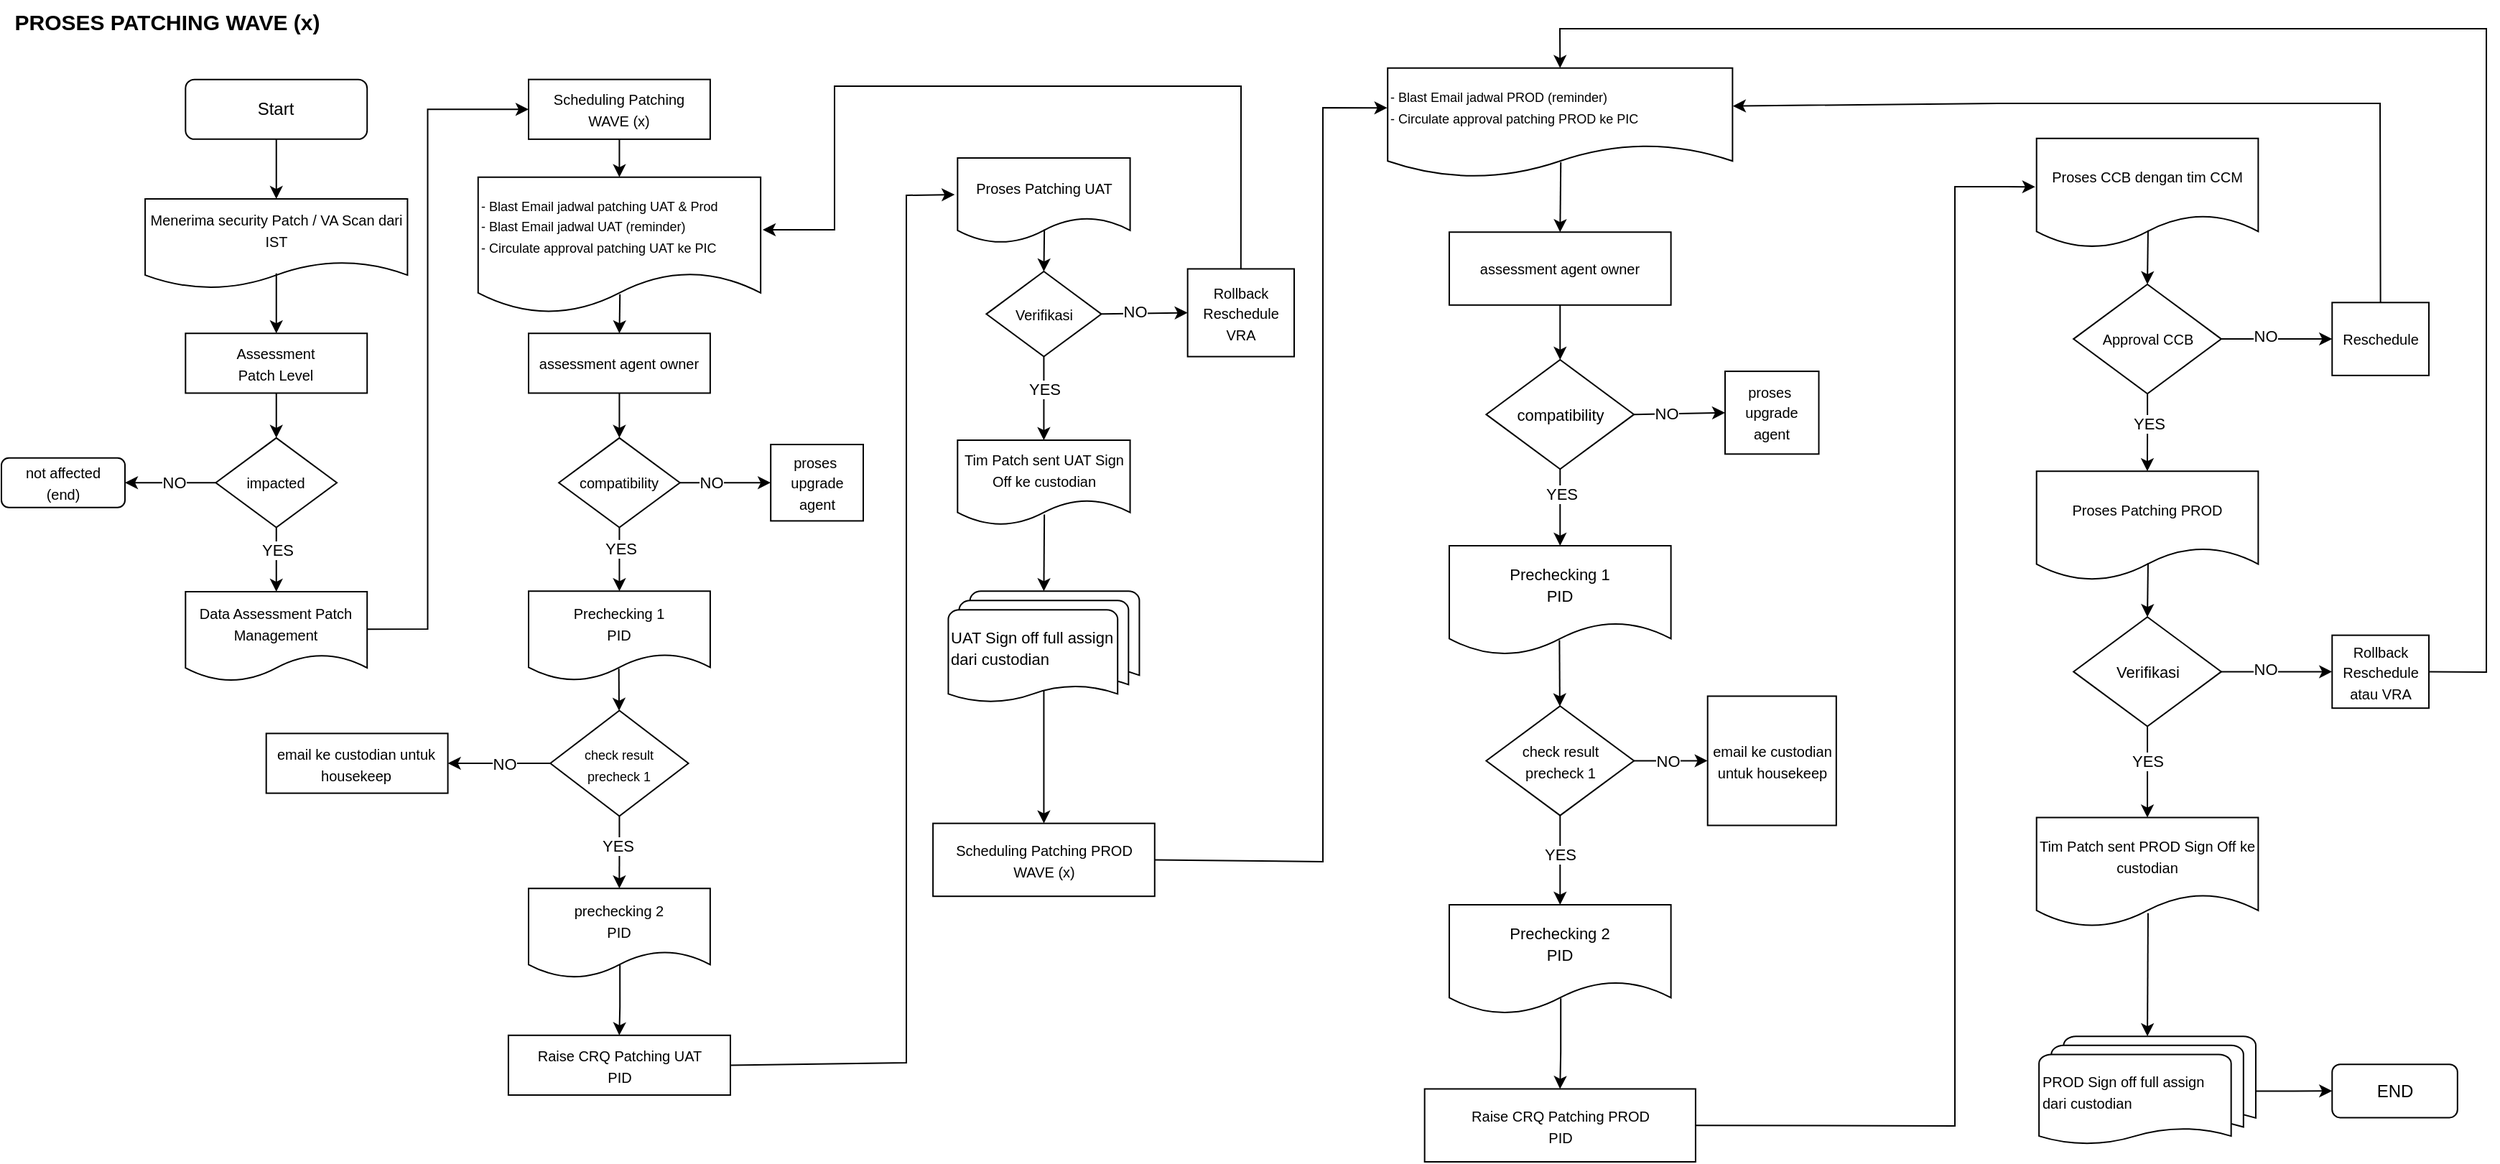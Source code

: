 <mxfile version="26.0.2">
  <diagram name="Page-1" id="z32n40Bh7zNvW0WQxbJr">
    <mxGraphModel grid="1" page="1" gridSize="10" guides="1" tooltips="1" connect="1" arrows="1" fold="1" pageScale="1" pageWidth="1800" pageHeight="950" math="0" shadow="0">
      <root>
        <mxCell id="0" />
        <mxCell id="1" parent="0" />
        <mxCell id="ACI5QrZLQ97RPdGaOp1O-54" value="PROSES PATCHING WAVE (x)" style="text;html=1;align=center;verticalAlign=middle;resizable=0;points=[];autosize=1;strokeColor=none;fillColor=none;fontStyle=1;fontSize=15;" vertex="1" parent="1">
          <mxGeometry x="30" y="40" width="230" height="30" as="geometry" />
        </mxCell>
        <mxCell id="udtV1CsJPvHy8_Dd39ew-2" value="&lt;div&gt;&lt;span style=&quot;background-color: transparent; color: light-dark(rgb(0, 0, 0), rgb(255, 255, 255));&quot;&gt;&lt;font style=&quot;font-size: 9px;&quot;&gt;- Blast Email jadwal PROD (reminder)&lt;/font&gt;&lt;/span&gt;&lt;/div&gt;&lt;div&gt;&lt;font style=&quot;font-size: 9px;&quot;&gt;- Circulate approval patching PROD ke PIC&lt;/font&gt;&lt;/div&gt;" style="shape=document;whiteSpace=wrap;html=1;boundedLbl=1;align=left;" vertex="1" parent="1">
          <mxGeometry x="995.102" y="87.388" width="240.081" height="76.161" as="geometry" />
        </mxCell>
        <mxCell id="udtV1CsJPvHy8_Dd39ew-3" value="&lt;font style=&quot;font-size: 10px;&quot;&gt;assessment agent owner&lt;/font&gt;" style="rounded=0;whiteSpace=wrap;html=1;" vertex="1" parent="1">
          <mxGeometry x="1037.974" y="201.63" width="154.337" height="50.774" as="geometry" />
        </mxCell>
        <mxCell id="udtV1CsJPvHy8_Dd39ew-4" value="&lt;font style=&quot;font-size: 11px;&quot;&gt;compatibility&lt;/font&gt;" style="rhombus;whiteSpace=wrap;html=1;" vertex="1" parent="1">
          <mxGeometry x="1063.697" y="290.484" width="102.892" height="76.161" as="geometry" />
        </mxCell>
        <mxCell id="udtV1CsJPvHy8_Dd39ew-5" value="&lt;font style=&quot;font-size: 10px;&quot;&gt;proses&amp;nbsp;&lt;/font&gt;&lt;div&gt;&lt;font style=&quot;font-size: 10px;&quot;&gt;upgrade&lt;/font&gt;&lt;/div&gt;&lt;div&gt;&lt;font style=&quot;font-size: 10px;&quot;&gt;agent&lt;/font&gt;&lt;/div&gt;" style="rounded=0;whiteSpace=wrap;html=1;" vertex="1" parent="1">
          <mxGeometry x="1230" y="298.55" width="65.26" height="57.61" as="geometry" />
        </mxCell>
        <mxCell id="udtV1CsJPvHy8_Dd39ew-6" value="&lt;font style=&quot;font-size: 11px;&quot;&gt;Prechecking 1&lt;/font&gt;&lt;div&gt;&lt;font style=&quot;font-size: 11px;&quot;&gt;PID&lt;/font&gt;&lt;/div&gt;" style="shape=document;whiteSpace=wrap;html=1;boundedLbl=1;" vertex="1" parent="1">
          <mxGeometry x="1037.974" y="419.996" width="154.337" height="76.161" as="geometry" />
        </mxCell>
        <mxCell id="udtV1CsJPvHy8_Dd39ew-7" value="&lt;font style=&quot;font-size: 10px;&quot;&gt;check result&lt;/font&gt;&lt;div&gt;&lt;font style=&quot;font-size: 10px;&quot;&gt;precheck 1&lt;/font&gt;&lt;/div&gt;" style="rhombus;whiteSpace=wrap;html=1;" vertex="1" parent="1">
          <mxGeometry x="1063.697" y="531.662" width="102.892" height="76.161" as="geometry" />
        </mxCell>
        <mxCell id="udtV1CsJPvHy8_Dd39ew-8" value="&lt;font style=&quot;font-size: 10px;&quot;&gt;email ke custodian&lt;/font&gt;&lt;div&gt;&lt;font style=&quot;font-size: 10px;&quot;&gt;untuk housekeep&lt;/font&gt;&lt;/div&gt;" style="rounded=0;whiteSpace=wrap;html=1;" vertex="1" parent="1">
          <mxGeometry x="1217.85" y="524.74" width="89.56" height="90" as="geometry" />
        </mxCell>
        <mxCell id="udtV1CsJPvHy8_Dd39ew-9" value="" style="edgeStyle=orthogonalEdgeStyle;rounded=0;orthogonalLoop=1;jettySize=auto;html=1;exitX=0.503;exitY=0.855;exitDx=0;exitDy=0;exitPerimeter=0;" edge="1" parent="1" source="udtV1CsJPvHy8_Dd39ew-10" target="udtV1CsJPvHy8_Dd39ew-29">
          <mxGeometry relative="1" as="geometry" />
        </mxCell>
        <mxCell id="udtV1CsJPvHy8_Dd39ew-10" value="&lt;font style=&quot;font-size: 11px;&quot;&gt;Prechecking 2&lt;/font&gt;&lt;div&gt;&lt;font style=&quot;font-size: 11px;&quot;&gt;PID&lt;/font&gt;&lt;/div&gt;" style="shape=document;whiteSpace=wrap;html=1;boundedLbl=1;" vertex="1" parent="1">
          <mxGeometry x="1037.974" y="669.997" width="154.337" height="76.161" as="geometry" />
        </mxCell>
        <mxCell id="udtV1CsJPvHy8_Dd39ew-11" value="&lt;font style=&quot;font-size: 10px;&quot;&gt;Proses Patching PROD&lt;/font&gt;" style="shape=document;whiteSpace=wrap;html=1;boundedLbl=1;" vertex="1" parent="1">
          <mxGeometry x="1446.849" y="368.074" width="154.337" height="76.161" as="geometry" />
        </mxCell>
        <mxCell id="udtV1CsJPvHy8_Dd39ew-12" value="&lt;font style=&quot;font-size: 11px;&quot;&gt;Verifikasi&lt;/font&gt;" style="rhombus;whiteSpace=wrap;html=1;" vertex="1" parent="1">
          <mxGeometry x="1472.572" y="469.622" width="102.892" height="76.161" as="geometry" />
        </mxCell>
        <mxCell id="udtV1CsJPvHy8_Dd39ew-13" value="&lt;font style=&quot;font-size: 10px;&quot;&gt;Rollback&lt;/font&gt;&lt;div&gt;&lt;font style=&quot;font-size: 10px;&quot;&gt;Reschedule&lt;/font&gt;&lt;/div&gt;&lt;div&gt;&lt;font style=&quot;font-size: 10px;&quot;&gt;atau VRA&lt;/font&gt;&lt;/div&gt;" style="rounded=0;whiteSpace=wrap;html=1;" vertex="1" parent="1">
          <mxGeometry x="1652.63" y="482.32" width="67.37" height="50.77" as="geometry" />
        </mxCell>
        <mxCell id="udtV1CsJPvHy8_Dd39ew-14" value="&lt;font style=&quot;font-size: 10px;&quot;&gt;Tim Patch sent PROD Sign Off ke custodian&lt;/font&gt;" style="shape=document;whiteSpace=wrap;html=1;boundedLbl=1;" vertex="1" parent="1">
          <mxGeometry x="1446.849" y="609.251" width="154.337" height="76.161" as="geometry" />
        </mxCell>
        <mxCell id="udtV1CsJPvHy8_Dd39ew-15" value="" style="edgeStyle=orthogonalEdgeStyle;rounded=0;orthogonalLoop=1;jettySize=auto;html=1;" edge="1" parent="1" source="udtV1CsJPvHy8_Dd39ew-16" target="udtV1CsJPvHy8_Dd39ew-46">
          <mxGeometry relative="1" as="geometry" />
        </mxCell>
        <mxCell id="udtV1CsJPvHy8_Dd39ew-16" value="&lt;font style=&quot;font-size: 10px;&quot;&gt;PROD Sign off full assign&lt;/font&gt;&lt;div&gt;&lt;font style=&quot;font-size: 10px;&quot;&gt;dari custodian&lt;/font&gt;&lt;/div&gt;" style="strokeWidth=1;html=1;shape=mxgraph.flowchart.multi-document;whiteSpace=wrap;align=left;" vertex="1" parent="1">
          <mxGeometry x="1448.564" y="761.573" width="150.908" height="76.161" as="geometry" />
        </mxCell>
        <mxCell id="udtV1CsJPvHy8_Dd39ew-18" value="" style="endArrow=classic;html=1;rounded=0;exitX=0.502;exitY=0.86;exitDx=0;exitDy=0;exitPerimeter=0;entryX=0.5;entryY=0;entryDx=0;entryDy=0;" edge="1" parent="1" source="udtV1CsJPvHy8_Dd39ew-2" target="udtV1CsJPvHy8_Dd39ew-3">
          <mxGeometry width="50" height="50" relative="1" as="geometry">
            <mxPoint x="1020.825" y="252.404" as="sourcePoint" />
            <mxPoint x="1106.568" y="188.936" as="targetPoint" />
          </mxGeometry>
        </mxCell>
        <mxCell id="udtV1CsJPvHy8_Dd39ew-19" value="" style="endArrow=classic;html=1;rounded=0;exitX=0.5;exitY=1;exitDx=0;exitDy=0;entryX=0.5;entryY=0;entryDx=0;entryDy=0;" edge="1" parent="1" source="udtV1CsJPvHy8_Dd39ew-3" target="udtV1CsJPvHy8_Dd39ew-4">
          <mxGeometry width="50" height="50" relative="1" as="geometry">
            <mxPoint x="1020.825" y="404.726" as="sourcePoint" />
            <mxPoint x="1106.568" y="341.259" as="targetPoint" />
          </mxGeometry>
        </mxCell>
        <mxCell id="udtV1CsJPvHy8_Dd39ew-20" value="" style="endArrow=classic;html=1;rounded=0;exitX=1;exitY=0.5;exitDx=0;exitDy=0;entryX=0;entryY=0.5;entryDx=0;entryDy=0;" edge="1" parent="1" source="udtV1CsJPvHy8_Dd39ew-4" target="udtV1CsJPvHy8_Dd39ew-5">
          <mxGeometry width="50" height="50" relative="1" as="geometry">
            <mxPoint x="1020.825" y="404.726" as="sourcePoint" />
            <mxPoint x="1106.568" y="341.259" as="targetPoint" />
          </mxGeometry>
        </mxCell>
        <mxCell id="udtV1CsJPvHy8_Dd39ew-21" value="NO" style="edgeLabel;html=1;align=center;verticalAlign=middle;resizable=0;points=[];" connectable="0" vertex="1" parent="udtV1CsJPvHy8_Dd39ew-20">
          <mxGeometry x="-0.314" relative="1" as="geometry">
            <mxPoint as="offset" />
          </mxGeometry>
        </mxCell>
        <mxCell id="udtV1CsJPvHy8_Dd39ew-22" value="" style="endArrow=classic;html=1;rounded=0;exitX=0.5;exitY=1;exitDx=0;exitDy=0;entryX=0.5;entryY=0;entryDx=0;entryDy=0;" edge="1" parent="1" source="udtV1CsJPvHy8_Dd39ew-4" target="udtV1CsJPvHy8_Dd39ew-6">
          <mxGeometry width="50" height="50" relative="1" as="geometry">
            <mxPoint x="1020.825" y="404.726" as="sourcePoint" />
            <mxPoint x="1106.568" y="341.259" as="targetPoint" />
          </mxGeometry>
        </mxCell>
        <mxCell id="udtV1CsJPvHy8_Dd39ew-23" value="YES" style="edgeLabel;html=1;align=center;verticalAlign=middle;resizable=0;points=[];" connectable="0" vertex="1" parent="udtV1CsJPvHy8_Dd39ew-22">
          <mxGeometry x="-0.343" y="1" relative="1" as="geometry">
            <mxPoint as="offset" />
          </mxGeometry>
        </mxCell>
        <mxCell id="udtV1CsJPvHy8_Dd39ew-24" value="" style="endArrow=classic;html=1;rounded=0;exitX=0.497;exitY=0.864;exitDx=0;exitDy=0;exitPerimeter=0;" edge="1" parent="1" source="udtV1CsJPvHy8_Dd39ew-6" target="udtV1CsJPvHy8_Dd39ew-7">
          <mxGeometry width="50" height="50" relative="1" as="geometry">
            <mxPoint x="1020.825" y="480.887" as="sourcePoint" />
            <mxPoint x="1106.568" y="417.42" as="targetPoint" />
          </mxGeometry>
        </mxCell>
        <mxCell id="udtV1CsJPvHy8_Dd39ew-25" value="" style="endArrow=classic;html=1;rounded=0;exitX=1;exitY=0.5;exitDx=0;exitDy=0;entryX=0;entryY=0.5;entryDx=0;entryDy=0;" edge="1" parent="1" source="udtV1CsJPvHy8_Dd39ew-7" target="udtV1CsJPvHy8_Dd39ew-8">
          <mxGeometry width="50" height="50" relative="1" as="geometry">
            <mxPoint x="1020.825" y="480.887" as="sourcePoint" />
            <mxPoint x="1106.568" y="417.42" as="targetPoint" />
          </mxGeometry>
        </mxCell>
        <mxCell id="udtV1CsJPvHy8_Dd39ew-26" value="NO" style="edgeLabel;html=1;align=center;verticalAlign=middle;resizable=0;points=[];" connectable="0" vertex="1" parent="udtV1CsJPvHy8_Dd39ew-25">
          <mxGeometry x="-0.106" relative="1" as="geometry">
            <mxPoint as="offset" />
          </mxGeometry>
        </mxCell>
        <mxCell id="udtV1CsJPvHy8_Dd39ew-27" value="" style="endArrow=classic;html=1;rounded=0;exitX=0.5;exitY=1;exitDx=0;exitDy=0;entryX=0.5;entryY=0;entryDx=0;entryDy=0;" edge="1" parent="1" source="udtV1CsJPvHy8_Dd39ew-7" target="udtV1CsJPvHy8_Dd39ew-10">
          <mxGeometry width="50" height="50" relative="1" as="geometry">
            <mxPoint x="1020.825" y="696.678" as="sourcePoint" />
            <mxPoint x="1106.568" y="633.21" as="targetPoint" />
          </mxGeometry>
        </mxCell>
        <mxCell id="udtV1CsJPvHy8_Dd39ew-28" value="YES" style="edgeLabel;html=1;align=center;verticalAlign=middle;resizable=0;points=[];" connectable="0" vertex="1" parent="udtV1CsJPvHy8_Dd39ew-27">
          <mxGeometry x="-0.154" relative="1" as="geometry">
            <mxPoint as="offset" />
          </mxGeometry>
        </mxCell>
        <mxCell id="udtV1CsJPvHy8_Dd39ew-29" value="&lt;font style=&quot;font-size: 10px;&quot;&gt;Raise CRQ Patching PROD&lt;/font&gt;&lt;div&gt;&lt;font style=&quot;font-size: 10px;&quot;&gt;PID&lt;/font&gt;&lt;/div&gt;" style="rounded=0;whiteSpace=wrap;html=1;" vertex="1" parent="1">
          <mxGeometry x="1020.825" y="798.226" width="188.635" height="50.774" as="geometry" />
        </mxCell>
        <mxCell id="udtV1CsJPvHy8_Dd39ew-30" value="" style="endArrow=classic;html=1;rounded=0;exitX=0.503;exitY=0.84;exitDx=0;exitDy=0;exitPerimeter=0;entryX=0.5;entryY=0;entryDx=0;entryDy=0;" edge="1" parent="1" source="udtV1CsJPvHy8_Dd39ew-11" target="udtV1CsJPvHy8_Dd39ew-12">
          <mxGeometry width="50" height="50" relative="1" as="geometry">
            <mxPoint x="1566.889" y="596.557" as="sourcePoint" />
            <mxPoint x="1652.633" y="533.09" as="targetPoint" />
          </mxGeometry>
        </mxCell>
        <mxCell id="udtV1CsJPvHy8_Dd39ew-31" value="" style="endArrow=classic;html=1;rounded=0;exitX=0.5;exitY=1;exitDx=0;exitDy=0;entryX=0.5;entryY=0;entryDx=0;entryDy=0;" edge="1" parent="1" source="udtV1CsJPvHy8_Dd39ew-12" target="udtV1CsJPvHy8_Dd39ew-14">
          <mxGeometry width="50" height="50" relative="1" as="geometry">
            <mxPoint x="1566.889" y="596.557" as="sourcePoint" />
            <mxPoint x="1652.633" y="533.09" as="targetPoint" />
          </mxGeometry>
        </mxCell>
        <mxCell id="udtV1CsJPvHy8_Dd39ew-32" value="YES" style="edgeLabel;html=1;align=center;verticalAlign=middle;resizable=0;points=[];" connectable="0" vertex="1" parent="udtV1CsJPvHy8_Dd39ew-31">
          <mxGeometry x="-0.24" relative="1" as="geometry">
            <mxPoint as="offset" />
          </mxGeometry>
        </mxCell>
        <mxCell id="udtV1CsJPvHy8_Dd39ew-33" value="" style="endArrow=classic;html=1;rounded=0;exitX=0.503;exitY=0.874;exitDx=0;exitDy=0;exitPerimeter=0;entryX=0.5;entryY=0;entryDx=0;entryDy=0;entryPerimeter=0;" edge="1" parent="1" source="udtV1CsJPvHy8_Dd39ew-14" target="udtV1CsJPvHy8_Dd39ew-16">
          <mxGeometry width="50" height="50" relative="1" as="geometry">
            <mxPoint x="1566.889" y="748.88" as="sourcePoint" />
            <mxPoint x="1652.633" y="685.412" as="targetPoint" />
          </mxGeometry>
        </mxCell>
        <mxCell id="udtV1CsJPvHy8_Dd39ew-34" value="" style="endArrow=classic;html=1;rounded=0;exitX=1;exitY=0.5;exitDx=0;exitDy=0;entryX=0;entryY=0.5;entryDx=0;entryDy=0;" edge="1" parent="1" source="udtV1CsJPvHy8_Dd39ew-12" target="udtV1CsJPvHy8_Dd39ew-13">
          <mxGeometry width="50" height="50" relative="1" as="geometry">
            <mxPoint x="1566.889" y="748.88" as="sourcePoint" />
            <mxPoint x="1652.633" y="685.412" as="targetPoint" />
          </mxGeometry>
        </mxCell>
        <mxCell id="udtV1CsJPvHy8_Dd39ew-35" value="NO" style="edgeLabel;html=1;align=center;verticalAlign=middle;resizable=0;points=[];" connectable="0" vertex="1" parent="udtV1CsJPvHy8_Dd39ew-34">
          <mxGeometry x="-0.213" y="2" relative="1" as="geometry">
            <mxPoint as="offset" />
          </mxGeometry>
        </mxCell>
        <mxCell id="udtV1CsJPvHy8_Dd39ew-36" value="&lt;font style=&quot;font-size: 10px;&quot;&gt;Proses CCB dengan tim CCM&lt;/font&gt;" style="shape=document;whiteSpace=wrap;html=1;boundedLbl=1;" vertex="1" parent="1">
          <mxGeometry x="1446.849" y="136.417" width="154.337" height="76.161" as="geometry" />
        </mxCell>
        <mxCell id="udtV1CsJPvHy8_Dd39ew-37" value="" style="edgeStyle=orthogonalEdgeStyle;rounded=0;orthogonalLoop=1;jettySize=auto;html=1;" edge="1" parent="1" source="udtV1CsJPvHy8_Dd39ew-39" target="udtV1CsJPvHy8_Dd39ew-11">
          <mxGeometry relative="1" as="geometry" />
        </mxCell>
        <mxCell id="udtV1CsJPvHy8_Dd39ew-38" value="YES" style="edgeLabel;html=1;align=center;verticalAlign=middle;resizable=0;points=[];" connectable="0" vertex="1" parent="udtV1CsJPvHy8_Dd39ew-37">
          <mxGeometry x="-0.237" y="1" relative="1" as="geometry">
            <mxPoint as="offset" />
          </mxGeometry>
        </mxCell>
        <mxCell id="udtV1CsJPvHy8_Dd39ew-39" value="&lt;font style=&quot;font-size: 10px;&quot;&gt;Approval CCB&lt;/font&gt;" style="rhombus;whiteSpace=wrap;html=1;" vertex="1" parent="1">
          <mxGeometry x="1472.572" y="237.965" width="102.892" height="76.161" as="geometry" />
        </mxCell>
        <mxCell id="udtV1CsJPvHy8_Dd39ew-40" value="&lt;font style=&quot;font-size: 10px;&quot;&gt;Reschedule&lt;/font&gt;" style="rounded=0;whiteSpace=wrap;html=1;" vertex="1" parent="1">
          <mxGeometry x="1652.63" y="250.66" width="67.37" height="50.77" as="geometry" />
        </mxCell>
        <mxCell id="udtV1CsJPvHy8_Dd39ew-41" value="" style="endArrow=classic;html=1;rounded=0;exitX=0.503;exitY=0.84;exitDx=0;exitDy=0;exitPerimeter=0;entryX=0.5;entryY=0;entryDx=0;entryDy=0;" edge="1" parent="1" source="udtV1CsJPvHy8_Dd39ew-36" target="udtV1CsJPvHy8_Dd39ew-39">
          <mxGeometry width="50" height="50" relative="1" as="geometry">
            <mxPoint x="1566.889" y="364.9" as="sourcePoint" />
            <mxPoint x="1652.633" y="301.433" as="targetPoint" />
          </mxGeometry>
        </mxCell>
        <mxCell id="udtV1CsJPvHy8_Dd39ew-42" value="" style="endArrow=classic;html=1;rounded=0;exitX=1;exitY=0.5;exitDx=0;exitDy=0;entryX=0;entryY=0.5;entryDx=0;entryDy=0;" edge="1" parent="1" source="udtV1CsJPvHy8_Dd39ew-39" target="udtV1CsJPvHy8_Dd39ew-40">
          <mxGeometry width="50" height="50" relative="1" as="geometry">
            <mxPoint x="1566.889" y="517.223" as="sourcePoint" />
            <mxPoint x="1652.633" y="453.755" as="targetPoint" />
          </mxGeometry>
        </mxCell>
        <mxCell id="udtV1CsJPvHy8_Dd39ew-43" value="NO" style="edgeLabel;html=1;align=center;verticalAlign=middle;resizable=0;points=[];" connectable="0" vertex="1" parent="udtV1CsJPvHy8_Dd39ew-42">
          <mxGeometry x="-0.213" y="2" relative="1" as="geometry">
            <mxPoint as="offset" />
          </mxGeometry>
        </mxCell>
        <mxCell id="udtV1CsJPvHy8_Dd39ew-44" value="" style="endArrow=classic;html=1;rounded=0;exitX=0.5;exitY=0;exitDx=0;exitDy=0;entryX=1.001;entryY=0.347;entryDx=0;entryDy=0;entryPerimeter=0;" edge="1" parent="1" source="udtV1CsJPvHy8_Dd39ew-40" target="udtV1CsJPvHy8_Dd39ew-2">
          <mxGeometry width="50" height="50" relative="1" as="geometry">
            <mxPoint x="1666.345" y="368.068" as="sourcePoint" />
            <mxPoint x="1260" y="112" as="targetPoint" />
            <Array as="points">
              <mxPoint x="1686" y="112" />
              <mxPoint x="1510" y="112" />
              <mxPoint x="1420" y="112" />
            </Array>
          </mxGeometry>
        </mxCell>
        <mxCell id="udtV1CsJPvHy8_Dd39ew-45" value="" style="endArrow=classic;html=1;rounded=0;exitX=1;exitY=0.5;exitDx=0;exitDy=0;entryX=-0.006;entryY=0.442;entryDx=0;entryDy=0;entryPerimeter=0;" edge="1" parent="1" source="udtV1CsJPvHy8_Dd39ew-29" target="udtV1CsJPvHy8_Dd39ew-36">
          <mxGeometry width="50" height="50" relative="1" as="geometry">
            <mxPoint x="1666.345" y="368.068" as="sourcePoint" />
            <mxPoint x="1450" y="171" as="targetPoint" />
            <Array as="points">
              <mxPoint x="1390" y="824" />
              <mxPoint x="1390" y="170" />
            </Array>
          </mxGeometry>
        </mxCell>
        <mxCell id="udtV1CsJPvHy8_Dd39ew-46" value="&lt;font&gt;END&lt;/font&gt;" style="rounded=1;whiteSpace=wrap;html=1;" vertex="1" parent="1">
          <mxGeometry x="1652.63" y="781.1" width="87.28" height="37.1" as="geometry" />
        </mxCell>
        <mxCell id="ACI5QrZLQ97RPdGaOp1O-20" value="&lt;font style=&quot;font-size: 10px;&quot;&gt;Proses Patching UAT&lt;/font&gt;" style="shape=document;whiteSpace=wrap;html=1;boundedLbl=1;" vertex="1" parent="1">
          <mxGeometry x="695.664" y="150.001" width="120.122" height="59.277" as="geometry" />
        </mxCell>
        <mxCell id="ACI5QrZLQ97RPdGaOp1O-21" value="&lt;font style=&quot;font-size: 10px;&quot;&gt;Verifikasi&lt;/font&gt;" style="rhombus;whiteSpace=wrap;html=1;" vertex="1" parent="1">
          <mxGeometry x="715.684" y="229.037" width="80.082" height="59.277" as="geometry" />
        </mxCell>
        <mxCell id="ACI5QrZLQ97RPdGaOp1O-22" value="&lt;font style=&quot;font-size: 10px;&quot;&gt;Rollback&lt;/font&gt;&lt;div&gt;&lt;font style=&quot;font-size: 10px;&quot;&gt;Reschedule&lt;/font&gt;&lt;div&gt;&lt;font style=&quot;font-size: 10px;&quot;&gt;VRA&lt;/font&gt;&lt;/div&gt;&lt;/div&gt;" style="rounded=0;whiteSpace=wrap;html=1;" vertex="1" parent="1">
          <mxGeometry x="855.83" y="227.23" width="74.17" height="61.08" as="geometry" />
        </mxCell>
        <mxCell id="ACI5QrZLQ97RPdGaOp1O-23" value="&lt;font style=&quot;font-size: 10px;&quot;&gt;Tim Patch sent UAT Sign Off ke custodian&lt;/font&gt;" style="shape=document;whiteSpace=wrap;html=1;boundedLbl=1;" vertex="1" parent="1">
          <mxGeometry x="695.654" y="346.472" width="120.122" height="59.277" as="geometry" />
        </mxCell>
        <mxCell id="o1_TLwKkLksBD2rPDxH1-2" value="" style="edgeStyle=orthogonalEdgeStyle;rounded=0;orthogonalLoop=1;jettySize=auto;html=1;exitX=0.5;exitY=0.88;exitDx=0;exitDy=0;exitPerimeter=0;entryX=0.5;entryY=0;entryDx=0;entryDy=0;" edge="1" parent="1" source="ACI5QrZLQ97RPdGaOp1O-24" target="udtV1CsJPvHy8_Dd39ew-1">
          <mxGeometry relative="1" as="geometry">
            <mxPoint x="755.725" y="569.386" as="targetPoint" />
          </mxGeometry>
        </mxCell>
        <mxCell id="ACI5QrZLQ97RPdGaOp1O-24" value="&lt;font style=&quot;font-size: 11px;&quot;&gt;UAT Sign off full assign&lt;/font&gt;&lt;div&gt;&lt;font style=&quot;font-size: 11px;&quot;&gt;dari custodian&lt;/font&gt;&lt;/div&gt;" style="strokeWidth=1;html=1;shape=mxgraph.flowchart.multi-document;whiteSpace=wrap;align=left;" vertex="1" parent="1">
          <mxGeometry x="689.22" y="451.67" width="133" height="78.4" as="geometry" />
        </mxCell>
        <mxCell id="ACI5QrZLQ97RPdGaOp1O-47" value="" style="endArrow=classic;html=1;rounded=0;exitX=1;exitY=0.5;exitDx=0;exitDy=0;entryX=-0.017;entryY=0.431;entryDx=0;entryDy=0;entryPerimeter=0;" edge="1" parent="1" source="ACI5QrZLQ97RPdGaOp1O-45" target="ACI5QrZLQ97RPdGaOp1O-20">
          <mxGeometry width="50" height="50" relative="1" as="geometry">
            <mxPoint x="849.092" y="668.342" as="sourcePoint" />
            <mxPoint x="715.623" y="253.403" as="targetPoint" />
            <Array as="points">
              <mxPoint x="660" y="780" />
              <mxPoint x="660" y="176" />
            </Array>
          </mxGeometry>
        </mxCell>
        <mxCell id="ACI5QrZLQ97RPdGaOp1O-48" value="" style="endArrow=classic;html=1;rounded=0;exitX=0.503;exitY=0.84;exitDx=0;exitDy=0;exitPerimeter=0;entryX=0.5;entryY=0;entryDx=0;entryDy=0;" edge="1" parent="1" source="ACI5QrZLQ97RPdGaOp1O-20" target="ACI5QrZLQ97RPdGaOp1O-21">
          <mxGeometry width="50" height="50" relative="1" as="geometry">
            <mxPoint x="789.092" y="327.832" as="sourcePoint" />
            <mxPoint x="855.827" y="278.435" as="targetPoint" />
          </mxGeometry>
        </mxCell>
        <mxCell id="ACI5QrZLQ97RPdGaOp1O-49" value="" style="endArrow=classic;html=1;rounded=0;exitX=0.5;exitY=1;exitDx=0;exitDy=0;entryX=0.5;entryY=0;entryDx=0;entryDy=0;" edge="1" parent="1" source="ACI5QrZLQ97RPdGaOp1O-21" target="ACI5QrZLQ97RPdGaOp1O-23">
          <mxGeometry width="50" height="50" relative="1" as="geometry">
            <mxPoint x="789.092" y="327.832" as="sourcePoint" />
            <mxPoint x="855.827" y="278.435" as="targetPoint" />
          </mxGeometry>
        </mxCell>
        <mxCell id="ACI5QrZLQ97RPdGaOp1O-53" value="YES" style="edgeLabel;html=1;align=center;verticalAlign=middle;resizable=0;points=[];" connectable="0" vertex="1" parent="ACI5QrZLQ97RPdGaOp1O-49">
          <mxGeometry x="-0.24" relative="1" as="geometry">
            <mxPoint as="offset" />
          </mxGeometry>
        </mxCell>
        <mxCell id="ACI5QrZLQ97RPdGaOp1O-50" value="" style="endArrow=classic;html=1;rounded=0;exitX=0.503;exitY=0.874;exitDx=0;exitDy=0;exitPerimeter=0;entryX=0.5;entryY=0;entryDx=0;entryDy=0;entryPerimeter=0;" edge="1" parent="1" source="ACI5QrZLQ97RPdGaOp1O-23" target="ACI5QrZLQ97RPdGaOp1O-24">
          <mxGeometry width="50" height="50" relative="1" as="geometry">
            <mxPoint x="789.092" y="446.386" as="sourcePoint" />
            <mxPoint x="855.827" y="396.989" as="targetPoint" />
          </mxGeometry>
        </mxCell>
        <mxCell id="ACI5QrZLQ97RPdGaOp1O-51" value="" style="endArrow=classic;html=1;rounded=0;exitX=1;exitY=0.5;exitDx=0;exitDy=0;entryX=0;entryY=0.5;entryDx=0;entryDy=0;" edge="1" parent="1" source="ACI5QrZLQ97RPdGaOp1O-21" target="ACI5QrZLQ97RPdGaOp1O-22">
          <mxGeometry width="50" height="50" relative="1" as="geometry">
            <mxPoint x="789.092" y="446.386" as="sourcePoint" />
            <mxPoint x="855.827" y="396.989" as="targetPoint" />
          </mxGeometry>
        </mxCell>
        <mxCell id="ACI5QrZLQ97RPdGaOp1O-52" value="NO" style="edgeLabel;html=1;align=center;verticalAlign=middle;resizable=0;points=[];" connectable="0" vertex="1" parent="ACI5QrZLQ97RPdGaOp1O-51">
          <mxGeometry x="-0.213" y="2" relative="1" as="geometry">
            <mxPoint as="offset" />
          </mxGeometry>
        </mxCell>
        <mxCell id="udtV1CsJPvHy8_Dd39ew-1" value="&lt;font style=&quot;font-size: 10px;&quot;&gt;Scheduling Patching PROD&lt;/font&gt;&lt;div&gt;&lt;font style=&quot;font-size: 10px;&quot;&gt;WAVE (x)&lt;/font&gt;&lt;/div&gt;" style="rounded=0;whiteSpace=wrap;html=1;" vertex="1" parent="1">
          <mxGeometry x="678.555" y="613.321" width="154.337" height="50.774" as="geometry" />
        </mxCell>
        <mxCell id="udtV1CsJPvHy8_Dd39ew-47" value="" style="endArrow=classic;html=1;rounded=0;exitX=1;exitY=0.5;exitDx=0;exitDy=0;entryX=-0.001;entryY=0.364;entryDx=0;entryDy=0;entryPerimeter=0;" edge="1" parent="1" source="udtV1CsJPvHy8_Dd39ew-1" target="udtV1CsJPvHy8_Dd39ew-2">
          <mxGeometry width="50" height="50" relative="1" as="geometry">
            <mxPoint x="1029.289" y="500.731" as="sourcePoint" />
            <mxPoint x="1087.203" y="442.817" as="targetPoint" />
            <Array as="points">
              <mxPoint x="950" y="640" />
              <mxPoint x="950" y="115" />
            </Array>
          </mxGeometry>
        </mxCell>
        <mxCell id="udtV1CsJPvHy8_Dd39ew-49" value="" style="endArrow=classic;html=1;rounded=0;exitX=0.5;exitY=0;exitDx=0;exitDy=0;" edge="1" parent="1" source="ACI5QrZLQ97RPdGaOp1O-22">
          <mxGeometry width="50" height="50" relative="1" as="geometry">
            <mxPoint x="660" y="300" as="sourcePoint" />
            <mxPoint x="560" y="200" as="targetPoint" />
            <Array as="points">
              <mxPoint x="893" y="100" />
              <mxPoint x="610" y="100" />
              <mxPoint x="610" y="200" />
            </Array>
          </mxGeometry>
        </mxCell>
        <mxCell id="2zdfMo7DTUwcHvO4mmdk-1" value="" style="endArrow=classic;html=1;rounded=0;exitX=1;exitY=0.5;exitDx=0;exitDy=0;entryX=0.5;entryY=0;entryDx=0;entryDy=0;" edge="1" parent="1" source="udtV1CsJPvHy8_Dd39ew-13" target="udtV1CsJPvHy8_Dd39ew-2">
          <mxGeometry width="50" height="50" relative="1" as="geometry">
            <mxPoint x="1360" y="350" as="sourcePoint" />
            <mxPoint x="1410" y="300" as="targetPoint" />
            <Array as="points">
              <mxPoint x="1760" y="508" />
              <mxPoint x="1760" y="60" />
              <mxPoint x="1115" y="60" />
            </Array>
          </mxGeometry>
        </mxCell>
        <mxCell id="ACI5QrZLQ97RPdGaOp1O-1" value="&lt;font&gt;Start&lt;/font&gt;" style="rounded=1;whiteSpace=wrap;html=1;" vertex="1" parent="1">
          <mxGeometry x="158.154" y="95.33" width="126.445" height="41.598" as="geometry" />
        </mxCell>
        <mxCell id="ACI5QrZLQ97RPdGaOp1O-2" value="&lt;font style=&quot;font-size: 10px;&quot;&gt;Menerima security Patch / VA Scan dari IST&lt;/font&gt;" style="shape=document;whiteSpace=wrap;html=1;boundedLbl=1;" vertex="1" parent="1">
          <mxGeometry x="130.055" y="178.525" width="182.642" height="62.396" as="geometry" />
        </mxCell>
        <mxCell id="ACI5QrZLQ97RPdGaOp1O-3" value="&lt;font style=&quot;font-size: 10px;&quot;&gt;Assessment&lt;/font&gt;&lt;div&gt;&lt;font style=&quot;font-size: 10px;&quot;&gt;Patch Level&lt;/font&gt;&lt;/div&gt;" style="rounded=0;whiteSpace=wrap;html=1;" vertex="1" parent="1">
          <mxGeometry x="158.154" y="272.12" width="126.445" height="41.598" as="geometry" />
        </mxCell>
        <mxCell id="ACI5QrZLQ97RPdGaOp1O-4" value="&lt;font style=&quot;font-size: 10px;&quot;&gt;impacted&lt;/font&gt;" style="rhombus;whiteSpace=wrap;html=1;" vertex="1" parent="1">
          <mxGeometry x="179.228" y="344.916" width="84.296" height="62.396" as="geometry" />
        </mxCell>
        <mxCell id="ACI5QrZLQ97RPdGaOp1O-5" value="&lt;font style=&quot;font-size: 10px;&quot;&gt;not affected&lt;/font&gt;&lt;div&gt;&lt;font style=&quot;font-size: 10px;&quot;&gt;(end)&lt;/font&gt;&lt;/div&gt;" style="rounded=1;whiteSpace=wrap;html=1;" vertex="1" parent="1">
          <mxGeometry x="30" y="358.832" width="86.011" height="34.568" as="geometry" />
        </mxCell>
        <mxCell id="ACI5QrZLQ97RPdGaOp1O-7" value="&lt;font style=&quot;font-size: 10px;&quot;&gt;Data Assessment Patch Management&lt;/font&gt;" style="shape=document;whiteSpace=wrap;html=1;boundedLbl=1;" vertex="1" parent="1">
          <mxGeometry x="158.154" y="452.03" width="126.445" height="62.396" as="geometry" />
        </mxCell>
        <mxCell id="ACI5QrZLQ97RPdGaOp1O-9" value="&lt;font style=&quot;font-size: 10px;&quot;&gt;Scheduling Patching&lt;/font&gt;&lt;div&gt;&lt;font style=&quot;font-size: 10px;&quot;&gt;WAVE (x)&lt;/font&gt;&lt;/div&gt;" style="rounded=0;whiteSpace=wrap;html=1;" vertex="1" parent="1">
          <mxGeometry x="396.993" y="95.33" width="126.445" height="41.598" as="geometry" />
        </mxCell>
        <mxCell id="ACI5QrZLQ97RPdGaOp1O-11" value="&lt;div&gt;&lt;font style=&quot;font-size: 9px;&quot;&gt;- Blast Email jadwal patching UAT &amp;amp; Prod&lt;/font&gt;&lt;/div&gt;&lt;div&gt;&lt;font style=&quot;font-size: 9px;&quot;&gt;- Blast Email jadwal UAT (reminder)&lt;/font&gt;&lt;/div&gt;&lt;div&gt;&lt;font style=&quot;font-size: 9px;&quot;&gt;- Circulate approval patching UAT ke PIC&lt;/font&gt;&lt;/div&gt;" style="shape=document;whiteSpace=wrap;html=1;boundedLbl=1;align=left;" vertex="1" parent="1">
          <mxGeometry x="361.874" y="163.402" width="196.695" height="94.736" as="geometry" />
        </mxCell>
        <mxCell id="ACI5QrZLQ97RPdGaOp1O-12" value="&lt;font style=&quot;font-size: 10px;&quot;&gt;assessment agent owner&lt;/font&gt;" style="rounded=0;whiteSpace=wrap;html=1;" vertex="1" parent="1">
          <mxGeometry x="396.993" y="272.12" width="126.445" height="41.598" as="geometry" />
        </mxCell>
        <mxCell id="ACI5QrZLQ97RPdGaOp1O-13" value="&lt;font style=&quot;font-size: 10px;&quot;&gt;compatibility&lt;/font&gt;" style="rhombus;whiteSpace=wrap;html=1;" vertex="1" parent="1">
          <mxGeometry x="418.068" y="344.916" width="84.296" height="62.396" as="geometry" />
        </mxCell>
        <mxCell id="ACI5QrZLQ97RPdGaOp1O-14" value="&lt;font style=&quot;font-size: 10px;&quot;&gt;proses&amp;nbsp;&lt;/font&gt;&lt;div&gt;&lt;font style=&quot;font-size: 10px;&quot;&gt;upgrade agent&lt;/font&gt;&lt;/div&gt;" style="rounded=0;whiteSpace=wrap;html=1;" vertex="1" parent="1">
          <mxGeometry x="565.589" y="349.517" width="64.411" height="53.189" as="geometry" />
        </mxCell>
        <mxCell id="ACI5QrZLQ97RPdGaOp1O-16" value="&lt;font style=&quot;font-size: 10px;&quot;&gt;Prechecking 1&lt;/font&gt;&lt;div&gt;&lt;font style=&quot;font-size: 10px;&quot;&gt;PID&lt;/font&gt;&lt;/div&gt;" style="shape=document;whiteSpace=wrap;html=1;boundedLbl=1;" vertex="1" parent="1">
          <mxGeometry x="397.003" y="451.671" width="126.445" height="62.396" as="geometry" />
        </mxCell>
        <mxCell id="ACI5QrZLQ97RPdGaOp1O-17" value="&lt;font style=&quot;font-size: 9px;&quot;&gt;check result&lt;/font&gt;&lt;div&gt;&lt;font style=&quot;font-size: 9px;&quot;&gt;precheck 1&lt;/font&gt;&lt;/div&gt;" style="rhombus;whiteSpace=wrap;html=1;" vertex="1" parent="1">
          <mxGeometry x="412.137" y="534.747" width="96.147" height="73.526" as="geometry" />
        </mxCell>
        <mxCell id="ACI5QrZLQ97RPdGaOp1O-18" value="&lt;font style=&quot;font-size: 10px;&quot;&gt;email ke custodian untuk housekeep&lt;/font&gt;" style="rounded=0;whiteSpace=wrap;html=1;" vertex="1" parent="1">
          <mxGeometry x="214.351" y="550.704" width="126.445" height="41.598" as="geometry" />
        </mxCell>
        <mxCell id="ACI5QrZLQ97RPdGaOp1O-46" value="" style="edgeStyle=orthogonalEdgeStyle;rounded=0;orthogonalLoop=1;jettySize=auto;html=1;exitX=0.503;exitY=0.855;exitDx=0;exitDy=0;exitPerimeter=0;" edge="1" parent="1" source="ACI5QrZLQ97RPdGaOp1O-19" target="ACI5QrZLQ97RPdGaOp1O-45">
          <mxGeometry relative="1" as="geometry" />
        </mxCell>
        <mxCell id="ACI5QrZLQ97RPdGaOp1O-19" value="&lt;font style=&quot;font-size: 10px;&quot;&gt;prechecking 2&lt;/font&gt;&lt;div&gt;&lt;font style=&quot;font-size: 10px;&quot;&gt;PID&lt;/font&gt;&lt;/div&gt;" style="shape=document;whiteSpace=wrap;html=1;boundedLbl=1;" vertex="1" parent="1">
          <mxGeometry x="396.983" y="658.599" width="126.445" height="62.396" as="geometry" />
        </mxCell>
        <mxCell id="ACI5QrZLQ97RPdGaOp1O-25" value="" style="endArrow=classic;html=1;rounded=0;exitX=0.5;exitY=1;exitDx=0;exitDy=0;entryX=0.5;entryY=0;entryDx=0;entryDy=0;" edge="1" parent="1" source="ACI5QrZLQ97RPdGaOp1O-1" target="ACI5QrZLQ97RPdGaOp1O-2">
          <mxGeometry width="50" height="50" relative="1" as="geometry">
            <mxPoint x="382.944" y="365.715" as="sourcePoint" />
            <mxPoint x="453.191" y="313.718" as="targetPoint" />
          </mxGeometry>
        </mxCell>
        <mxCell id="ACI5QrZLQ97RPdGaOp1O-26" value="" style="endArrow=classic;html=1;rounded=0;exitX=0.5;exitY=0.831;exitDx=0;exitDy=0;exitPerimeter=0;entryX=0.5;entryY=0;entryDx=0;entryDy=0;" edge="1" parent="1" source="ACI5QrZLQ97RPdGaOp1O-2" target="ACI5QrZLQ97RPdGaOp1O-3">
          <mxGeometry width="50" height="50" relative="1" as="geometry">
            <mxPoint x="382.944" y="365.715" as="sourcePoint" />
            <mxPoint x="453.191" y="313.718" as="targetPoint" />
          </mxGeometry>
        </mxCell>
        <mxCell id="ACI5QrZLQ97RPdGaOp1O-27" value="" style="endArrow=classic;html=1;rounded=0;exitX=0.5;exitY=1;exitDx=0;exitDy=0;entryX=0.5;entryY=0;entryDx=0;entryDy=0;" edge="1" parent="1" source="ACI5QrZLQ97RPdGaOp1O-3" target="ACI5QrZLQ97RPdGaOp1O-4">
          <mxGeometry width="50" height="50" relative="1" as="geometry">
            <mxPoint x="382.944" y="365.715" as="sourcePoint" />
            <mxPoint x="453.191" y="313.718" as="targetPoint" />
          </mxGeometry>
        </mxCell>
        <mxCell id="ACI5QrZLQ97RPdGaOp1O-28" value="" style="endArrow=classic;html=1;rounded=0;exitX=0;exitY=0.5;exitDx=0;exitDy=0;entryX=1;entryY=0.5;entryDx=0;entryDy=0;" edge="1" parent="1" source="ACI5QrZLQ97RPdGaOp1O-4" target="ACI5QrZLQ97RPdGaOp1O-5">
          <mxGeometry width="50" height="50" relative="1" as="geometry">
            <mxPoint x="382.944" y="365.715" as="sourcePoint" />
            <mxPoint x="453.191" y="313.718" as="targetPoint" />
          </mxGeometry>
        </mxCell>
        <mxCell id="ACI5QrZLQ97RPdGaOp1O-30" value="NO" style="edgeLabel;html=1;align=center;verticalAlign=middle;resizable=0;points=[];" connectable="0" vertex="1" parent="ACI5QrZLQ97RPdGaOp1O-28">
          <mxGeometry x="-0.073" relative="1" as="geometry">
            <mxPoint as="offset" />
          </mxGeometry>
        </mxCell>
        <mxCell id="ACI5QrZLQ97RPdGaOp1O-29" value="" style="endArrow=classic;html=1;rounded=0;exitX=0.5;exitY=1;exitDx=0;exitDy=0;entryX=0.5;entryY=0;entryDx=0;entryDy=0;" edge="1" parent="1" source="ACI5QrZLQ97RPdGaOp1O-4" target="ACI5QrZLQ97RPdGaOp1O-7">
          <mxGeometry width="50" height="50" relative="1" as="geometry">
            <mxPoint x="382.944" y="365.715" as="sourcePoint" />
            <mxPoint x="453.191" y="313.718" as="targetPoint" />
          </mxGeometry>
        </mxCell>
        <mxCell id="ACI5QrZLQ97RPdGaOp1O-31" value="YES" style="edgeLabel;html=1;align=center;verticalAlign=middle;resizable=0;points=[];" connectable="0" vertex="1" parent="ACI5QrZLQ97RPdGaOp1O-29">
          <mxGeometry x="-0.329" relative="1" as="geometry">
            <mxPoint as="offset" />
          </mxGeometry>
        </mxCell>
        <mxCell id="ACI5QrZLQ97RPdGaOp1O-32" value="" style="endArrow=classic;html=1;rounded=0;exitX=1.002;exitY=0.419;exitDx=0;exitDy=0;exitPerimeter=0;entryX=0;entryY=0.5;entryDx=0;entryDy=0;" edge="1" parent="1" source="ACI5QrZLQ97RPdGaOp1O-7" target="ACI5QrZLQ97RPdGaOp1O-9">
          <mxGeometry width="50" height="50" relative="1" as="geometry">
            <mxPoint x="382.944" y="313.718" as="sourcePoint" />
            <mxPoint x="453.191" y="261.721" as="targetPoint" />
            <Array as="points">
              <mxPoint x="326.746" y="478.028" />
              <mxPoint x="326.746" y="116.129" />
            </Array>
          </mxGeometry>
        </mxCell>
        <mxCell id="ACI5QrZLQ97RPdGaOp1O-33" value="" style="endArrow=classic;html=1;rounded=0;exitX=0.5;exitY=1;exitDx=0;exitDy=0;entryX=0.5;entryY=0;entryDx=0;entryDy=0;" edge="1" parent="1" source="ACI5QrZLQ97RPdGaOp1O-9" target="ACI5QrZLQ97RPdGaOp1O-11">
          <mxGeometry width="50" height="50" relative="1" as="geometry">
            <mxPoint x="382.944" y="313.718" as="sourcePoint" />
            <mxPoint x="482.632" y="152.876" as="targetPoint" />
          </mxGeometry>
        </mxCell>
        <mxCell id="ACI5QrZLQ97RPdGaOp1O-34" value="" style="endArrow=classic;html=1;rounded=0;exitX=0.502;exitY=0.86;exitDx=0;exitDy=0;exitPerimeter=0;entryX=0.5;entryY=0;entryDx=0;entryDy=0;" edge="1" parent="1" source="ACI5QrZLQ97RPdGaOp1O-11" target="ACI5QrZLQ97RPdGaOp1O-12">
          <mxGeometry width="50" height="50" relative="1" as="geometry">
            <mxPoint x="382.944" y="313.718" as="sourcePoint" />
            <mxPoint x="453.191" y="261.721" as="targetPoint" />
          </mxGeometry>
        </mxCell>
        <mxCell id="ACI5QrZLQ97RPdGaOp1O-35" value="" style="endArrow=classic;html=1;rounded=0;exitX=0.5;exitY=1;exitDx=0;exitDy=0;entryX=0.5;entryY=0;entryDx=0;entryDy=0;" edge="1" parent="1" source="ACI5QrZLQ97RPdGaOp1O-12" target="ACI5QrZLQ97RPdGaOp1O-13">
          <mxGeometry width="50" height="50" relative="1" as="geometry">
            <mxPoint x="382.944" y="438.511" as="sourcePoint" />
            <mxPoint x="453.191" y="386.514" as="targetPoint" />
          </mxGeometry>
        </mxCell>
        <mxCell id="ACI5QrZLQ97RPdGaOp1O-36" value="" style="endArrow=classic;html=1;rounded=0;exitX=1;exitY=0.5;exitDx=0;exitDy=0;entryX=0;entryY=0.5;entryDx=0;entryDy=0;" edge="1" parent="1" source="ACI5QrZLQ97RPdGaOp1O-13" target="ACI5QrZLQ97RPdGaOp1O-14">
          <mxGeometry width="50" height="50" relative="1" as="geometry">
            <mxPoint x="382.944" y="438.511" as="sourcePoint" />
            <mxPoint x="453.191" y="386.514" as="targetPoint" />
          </mxGeometry>
        </mxCell>
        <mxCell id="ACI5QrZLQ97RPdGaOp1O-40" value="NO" style="edgeLabel;html=1;align=center;verticalAlign=middle;resizable=0;points=[];" connectable="0" vertex="1" parent="ACI5QrZLQ97RPdGaOp1O-36">
          <mxGeometry x="-0.314" relative="1" as="geometry">
            <mxPoint as="offset" />
          </mxGeometry>
        </mxCell>
        <mxCell id="ACI5QrZLQ97RPdGaOp1O-37" value="" style="endArrow=classic;html=1;rounded=0;exitX=0.5;exitY=1;exitDx=0;exitDy=0;entryX=0.5;entryY=0;entryDx=0;entryDy=0;" edge="1" parent="1" source="ACI5QrZLQ97RPdGaOp1O-13" target="ACI5QrZLQ97RPdGaOp1O-16">
          <mxGeometry width="50" height="50" relative="1" as="geometry">
            <mxPoint x="382.944" y="438.511" as="sourcePoint" />
            <mxPoint x="453.191" y="386.514" as="targetPoint" />
          </mxGeometry>
        </mxCell>
        <mxCell id="ACI5QrZLQ97RPdGaOp1O-41" value="YES" style="edgeLabel;html=1;align=center;verticalAlign=middle;resizable=0;points=[];" connectable="0" vertex="1" parent="ACI5QrZLQ97RPdGaOp1O-37">
          <mxGeometry x="-0.343" y="1" relative="1" as="geometry">
            <mxPoint as="offset" />
          </mxGeometry>
        </mxCell>
        <mxCell id="ACI5QrZLQ97RPdGaOp1O-38" value="" style="endArrow=classic;html=1;rounded=0;exitX=0.497;exitY=0.864;exitDx=0;exitDy=0;exitPerimeter=0;" edge="1" parent="1" source="ACI5QrZLQ97RPdGaOp1O-16" target="ACI5QrZLQ97RPdGaOp1O-17">
          <mxGeometry width="50" height="50" relative="1" as="geometry">
            <mxPoint x="382.944" y="500.907" as="sourcePoint" />
            <mxPoint x="453.191" y="448.91" as="targetPoint" />
          </mxGeometry>
        </mxCell>
        <mxCell id="ACI5QrZLQ97RPdGaOp1O-39" value="" style="endArrow=classic;html=1;rounded=0;exitX=0;exitY=0.5;exitDx=0;exitDy=0;entryX=1;entryY=0.5;entryDx=0;entryDy=0;" edge="1" parent="1" source="ACI5QrZLQ97RPdGaOp1O-17" target="ACI5QrZLQ97RPdGaOp1O-18">
          <mxGeometry width="50" height="50" relative="1" as="geometry">
            <mxPoint x="382.944" y="500.907" as="sourcePoint" />
            <mxPoint x="453.191" y="448.91" as="targetPoint" />
          </mxGeometry>
        </mxCell>
        <mxCell id="ACI5QrZLQ97RPdGaOp1O-42" value="NO" style="edgeLabel;html=1;align=center;verticalAlign=middle;resizable=0;points=[];" connectable="0" vertex="1" parent="ACI5QrZLQ97RPdGaOp1O-39">
          <mxGeometry x="-0.106" relative="1" as="geometry">
            <mxPoint as="offset" />
          </mxGeometry>
        </mxCell>
        <mxCell id="ACI5QrZLQ97RPdGaOp1O-43" value="" style="endArrow=classic;html=1;rounded=0;exitX=0.5;exitY=1;exitDx=0;exitDy=0;entryX=0.5;entryY=0;entryDx=0;entryDy=0;" edge="1" parent="1" source="ACI5QrZLQ97RPdGaOp1O-17" target="ACI5QrZLQ97RPdGaOp1O-19">
          <mxGeometry width="50" height="50" relative="1" as="geometry">
            <mxPoint x="382.944" y="677.697" as="sourcePoint" />
            <mxPoint x="453.191" y="625.7" as="targetPoint" />
          </mxGeometry>
        </mxCell>
        <mxCell id="o1_TLwKkLksBD2rPDxH1-3" value="YES" style="edgeLabel;html=1;align=center;verticalAlign=middle;resizable=0;points=[];" connectable="0" vertex="1" parent="ACI5QrZLQ97RPdGaOp1O-43">
          <mxGeometry x="-0.184" y="-1" relative="1" as="geometry">
            <mxPoint as="offset" />
          </mxGeometry>
        </mxCell>
        <mxCell id="ACI5QrZLQ97RPdGaOp1O-45" value="&lt;font style=&quot;font-size: 10px;&quot;&gt;Raise CRQ Patching UAT&lt;/font&gt;&lt;div&gt;&lt;font style=&quot;font-size: 10px;&quot;&gt;PID&lt;/font&gt;&lt;/div&gt;" style="rounded=0;whiteSpace=wrap;html=1;" vertex="1" parent="1">
          <mxGeometry x="382.944" y="760.892" width="154.543" height="41.598" as="geometry" />
        </mxCell>
      </root>
    </mxGraphModel>
  </diagram>
</mxfile>
